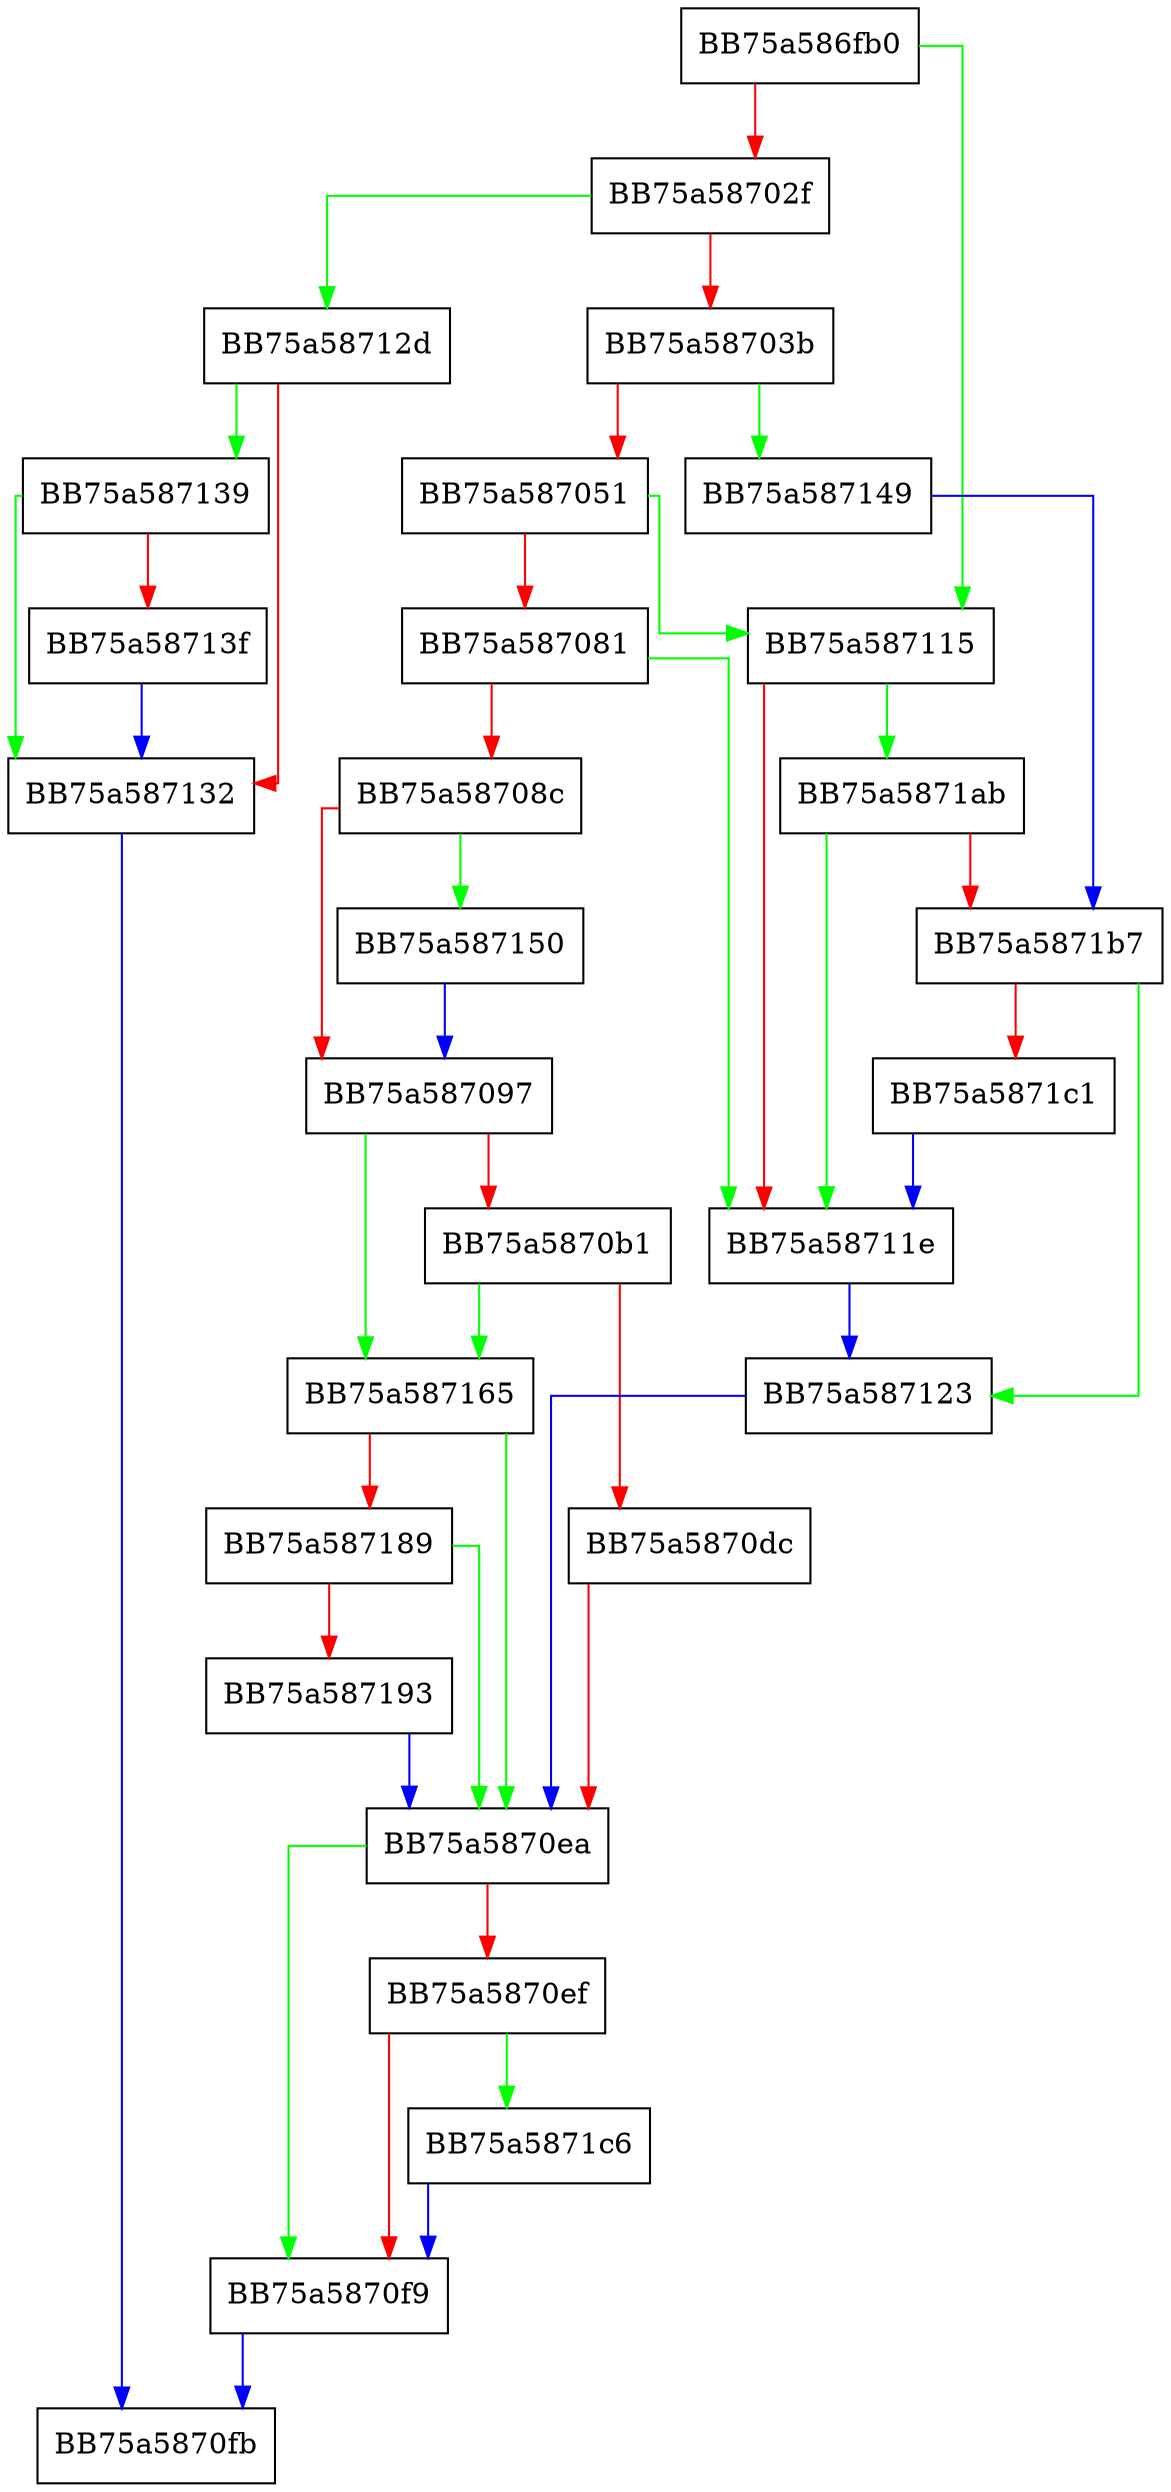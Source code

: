 digraph CreateInstance {
  node [shape="box"];
  graph [splines=ortho];
  BB75a586fb0 -> BB75a587115 [color="green"];
  BB75a586fb0 -> BB75a58702f [color="red"];
  BB75a58702f -> BB75a58712d [color="green"];
  BB75a58702f -> BB75a58703b [color="red"];
  BB75a58703b -> BB75a587149 [color="green"];
  BB75a58703b -> BB75a587051 [color="red"];
  BB75a587051 -> BB75a587115 [color="green"];
  BB75a587051 -> BB75a587081 [color="red"];
  BB75a587081 -> BB75a58711e [color="green"];
  BB75a587081 -> BB75a58708c [color="red"];
  BB75a58708c -> BB75a587150 [color="green"];
  BB75a58708c -> BB75a587097 [color="red"];
  BB75a587097 -> BB75a587165 [color="green"];
  BB75a587097 -> BB75a5870b1 [color="red"];
  BB75a5870b1 -> BB75a587165 [color="green"];
  BB75a5870b1 -> BB75a5870dc [color="red"];
  BB75a5870dc -> BB75a5870ea [color="red"];
  BB75a5870ea -> BB75a5870f9 [color="green"];
  BB75a5870ea -> BB75a5870ef [color="red"];
  BB75a5870ef -> BB75a5871c6 [color="green"];
  BB75a5870ef -> BB75a5870f9 [color="red"];
  BB75a5870f9 -> BB75a5870fb [color="blue"];
  BB75a587115 -> BB75a5871ab [color="green"];
  BB75a587115 -> BB75a58711e [color="red"];
  BB75a58711e -> BB75a587123 [color="blue"];
  BB75a587123 -> BB75a5870ea [color="blue"];
  BB75a58712d -> BB75a587139 [color="green"];
  BB75a58712d -> BB75a587132 [color="red"];
  BB75a587132 -> BB75a5870fb [color="blue"];
  BB75a587139 -> BB75a587132 [color="green"];
  BB75a587139 -> BB75a58713f [color="red"];
  BB75a58713f -> BB75a587132 [color="blue"];
  BB75a587149 -> BB75a5871b7 [color="blue"];
  BB75a587150 -> BB75a587097 [color="blue"];
  BB75a587165 -> BB75a5870ea [color="green"];
  BB75a587165 -> BB75a587189 [color="red"];
  BB75a587189 -> BB75a5870ea [color="green"];
  BB75a587189 -> BB75a587193 [color="red"];
  BB75a587193 -> BB75a5870ea [color="blue"];
  BB75a5871ab -> BB75a58711e [color="green"];
  BB75a5871ab -> BB75a5871b7 [color="red"];
  BB75a5871b7 -> BB75a587123 [color="green"];
  BB75a5871b7 -> BB75a5871c1 [color="red"];
  BB75a5871c1 -> BB75a58711e [color="blue"];
  BB75a5871c6 -> BB75a5870f9 [color="blue"];
}
